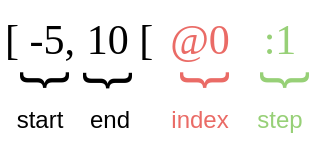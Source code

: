 <mxfile version="13.6.2" type="device" pages="3"><diagram id="R8h40GCx_V8phWObeXpi" name="Page-1"><mxGraphModel dx="774" dy="438" grid="1" gridSize="10" guides="1" tooltips="1" connect="1" arrows="1" fold="1" page="1" pageScale="1" pageWidth="827" pageHeight="350" math="0" shadow="0"><root><mxCell id="0"/><mxCell id="1" parent="0"/><mxCell id="sWy9juYdHi1LecybgYeP-6" value="[ -5," style="text;html=1;strokeColor=none;fillColor=none;align=center;verticalAlign=middle;whiteSpace=wrap;rounded=0;fontSize=21;fontFamily=Tahoma;" parent="1" vertex="1"><mxGeometry x="200" y="40" width="40" height="40" as="geometry"/></mxCell><mxCell id="sWy9juYdHi1LecybgYeP-7" value="10 [" style="text;html=1;strokeColor=none;fillColor=none;align=center;verticalAlign=middle;whiteSpace=wrap;rounded=0;fontSize=21;fontFamily=Tahoma;" parent="1" vertex="1"><mxGeometry x="240" y="40" width="40" height="40" as="geometry"/></mxCell><mxCell id="sWy9juYdHi1LecybgYeP-9" value="@0" style="text;html=1;strokeColor=none;fillColor=none;align=center;verticalAlign=middle;whiteSpace=wrap;rounded=0;fontSize=21;fontFamily=Tahoma;fontColor=#EA6B66;" parent="1" vertex="1"><mxGeometry x="280" y="40" width="40" height="40" as="geometry"/></mxCell><mxCell id="sWy9juYdHi1LecybgYeP-10" value=":1" style="text;html=1;strokeColor=none;fillColor=none;align=center;verticalAlign=middle;whiteSpace=wrap;rounded=0;fontSize=21;fontFamily=Tahoma;fontColor=#97D077;" parent="1" vertex="1"><mxGeometry x="320" y="40" width="40" height="40" as="geometry"/></mxCell><mxCell id="sWy9juYdHi1LecybgYeP-12" value="start" style="text;html=1;strokeColor=none;fillColor=none;align=center;verticalAlign=middle;whiteSpace=wrap;rounded=0;" parent="1" vertex="1"><mxGeometry x="200" y="90" width="40" height="20" as="geometry"/></mxCell><mxCell id="sWy9juYdHi1LecybgYeP-15" value="end" style="text;html=1;strokeColor=none;fillColor=none;align=center;verticalAlign=middle;whiteSpace=wrap;rounded=0;" parent="1" vertex="1"><mxGeometry x="235" y="90" width="40" height="20" as="geometry"/></mxCell><mxCell id="sWy9juYdHi1LecybgYeP-17" value="step" style="text;html=1;strokeColor=none;fillColor=none;align=center;verticalAlign=middle;whiteSpace=wrap;rounded=0;fontColor=#97D077;" parent="1" vertex="1"><mxGeometry x="320" y="90" width="40" height="20" as="geometry"/></mxCell><mxCell id="sWy9juYdHi1LecybgYeP-19" value="index" style="text;html=1;strokeColor=none;fillColor=none;align=center;verticalAlign=middle;whiteSpace=wrap;rounded=0;fontColor=#EA6B66;" parent="1" vertex="1"><mxGeometry x="280" y="90" width="40" height="20" as="geometry"/></mxCell><mxCell id="AMkEaiMuG0tljmSkSc6r-1" value="{" style="text;html=1;strokeColor=none;fillColor=none;align=center;verticalAlign=middle;whiteSpace=wrap;rounded=0;fontSize=26;rotation=-90;" vertex="1" parent="1"><mxGeometry x="200" y="70" width="40" height="20" as="geometry"/></mxCell><mxCell id="AMkEaiMuG0tljmSkSc6r-2" value="{" style="text;html=1;strokeColor=none;fillColor=none;align=center;verticalAlign=middle;whiteSpace=wrap;rounded=0;fontSize=26;rotation=-90;" vertex="1" parent="1"><mxGeometry x="231.25" y="56.25" width="40" height="47.5" as="geometry"/></mxCell><mxCell id="AMkEaiMuG0tljmSkSc6r-3" value="{" style="text;html=1;strokeColor=none;fillColor=none;align=center;verticalAlign=middle;whiteSpace=wrap;rounded=0;fontSize=26;rotation=-90;fontColor=#EA6B66;" vertex="1" parent="1"><mxGeometry x="280" y="60" width="40" height="40" as="geometry"/></mxCell><mxCell id="AMkEaiMuG0tljmSkSc6r-4" value="{" style="text;html=1;strokeColor=none;fillColor=none;align=center;verticalAlign=middle;whiteSpace=wrap;rounded=0;fontSize=26;rotation=-90;fontColor=#97D077;" vertex="1" parent="1"><mxGeometry x="320" y="70" width="40" height="20" as="geometry"/></mxCell></root></mxGraphModel></diagram><diagram id="8_j4agwqkbkCneJiCYwG" name="Page-2"><mxGraphModel dx="3328" dy="1056" grid="1" gridSize="10" guides="1" tooltips="1" connect="1" arrows="1" fold="1" page="1" pageScale="1" pageWidth="1169" pageHeight="827" math="0" shadow="0"><root><mxCell id="I1Maaa1V9U4chIC6SZ1Y-0"/><mxCell id="I1Maaa1V9U4chIC6SZ1Y-1" parent="I1Maaa1V9U4chIC6SZ1Y-0"/><mxCell id="I1Maaa1V9U4chIC6SZ1Y-2" value="0" style="rounded=0;whiteSpace=wrap;html=1;strokeColor=#6c8ebf;strokeWidth=2;fontSize=26;fillColor=#dae8fc;" vertex="1" parent="I1Maaa1V9U4chIC6SZ1Y-1"><mxGeometry x="280" y="1000" width="160" height="40" as="geometry"/></mxCell><mxCell id="I1Maaa1V9U4chIC6SZ1Y-3" value="1" style="rounded=0;whiteSpace=wrap;html=1;strokeColor=#6c8ebf;strokeWidth=2;fontSize=26;fillColor=#dae8fc;" vertex="1" parent="I1Maaa1V9U4chIC6SZ1Y-1"><mxGeometry x="440" y="1000" width="160" height="40" as="geometry"/></mxCell><mxCell id="I1Maaa1V9U4chIC6SZ1Y-4" value="Level l" style="text;html=1;align=center;verticalAlign=middle;resizable=0;points=[];autosize=1;fontSize=26;" vertex="1" parent="I1Maaa1V9U4chIC6SZ1Y-1"><mxGeometry x="145" y="1000" width="90" height="40" as="geometry"/></mxCell></root></mxGraphModel></diagram><diagram id="xpKorwFjFEJfH_sCGj2Z" name="Page-3"><mxGraphModel dx="3328" dy="1883" grid="1" gridSize="10" guides="1" tooltips="1" connect="1" arrows="1" fold="1" page="1" pageScale="1" pageWidth="1169" pageHeight="827" math="0" shadow="0"><root><mxCell id="E1K7mX_gqpDDHEfWEs0r-0"/><mxCell id="E1K7mX_gqpDDHEfWEs0r-1" parent="E1K7mX_gqpDDHEfWEs0r-0"/><mxCell id="E1K7mX_gqpDDHEfWEs0r-2" value="" style="rounded=0;whiteSpace=wrap;html=1;strokeColor=#6c8ebf;strokeWidth=2;fontSize=26;fillColor=#dae8fc;" vertex="1" parent="E1K7mX_gqpDDHEfWEs0r-1"><mxGeometry x="400" y="160" width="80" height="40" as="geometry"/></mxCell><mxCell id="E1K7mX_gqpDDHEfWEs0r-3" value="" style="rounded=0;whiteSpace=wrap;html=1;strokeColor=#82b366;strokeWidth=2;fontSize=26;fillColor=#d5e8d4;" vertex="1" parent="E1K7mX_gqpDDHEfWEs0r-1"><mxGeometry x="160" y="280" width="320" height="40" as="geometry"/></mxCell><mxCell id="E1K7mX_gqpDDHEfWEs0r-4" value="Level l" style="text;html=1;align=center;verticalAlign=middle;resizable=0;points=[];autosize=1;fontSize=26;fontColor=#000000;" vertex="1" parent="E1K7mX_gqpDDHEfWEs0r-1"><mxGeometry y="280" width="90" height="40" as="geometry"/></mxCell><mxCell id="E1K7mX_gqpDDHEfWEs0r-5" value="Level l + 2" style="text;html=1;align=center;verticalAlign=middle;resizable=0;points=[];autosize=1;fontSize=26;fontColor=#000000;" vertex="1" parent="E1K7mX_gqpDDHEfWEs0r-1"><mxGeometry y="160" width="130" height="40" as="geometry"/></mxCell><mxCell id="E1K7mX_gqpDDHEfWEs0r-6" value="" style="rounded=0;whiteSpace=wrap;html=1;strokeColor=#82b366;strokeWidth=2;fontSize=26;fillColor=#d5e8d4;" vertex="1" parent="E1K7mX_gqpDDHEfWEs0r-1"><mxGeometry x="600" y="280" width="320" height="40" as="geometry"/></mxCell><mxCell id="E1K7mX_gqpDDHEfWEs0r-7" value="" style="rounded=0;whiteSpace=wrap;html=1;strokeColor=#6c8ebf;strokeWidth=2;fontSize=26;fillColor=#dae8fc;" vertex="1" parent="E1K7mX_gqpDDHEfWEs0r-1"><mxGeometry x="880" y="160" width="80" height="40" as="geometry"/></mxCell><mxCell id="E1K7mX_gqpDDHEfWEs0r-8" value="" style="endArrow=none;html=1;strokeWidth=4;fontSize=26;fontColor=#000000;strokeColor=#FF3333;" edge="1" parent="E1K7mX_gqpDDHEfWEs0r-1"><mxGeometry width="50" height="50" relative="1" as="geometry"><mxPoint x="560" y="360" as="sourcePoint"/><mxPoint x="1000" y="120" as="targetPoint"/></mxGeometry></mxCell><mxCell id="E1K7mX_gqpDDHEfWEs0r-9" value="" style="endArrow=none;html=1;strokeWidth=4;fontSize=26;fontColor=#000000;strokeColor=#FF3333;" edge="1" parent="E1K7mX_gqpDDHEfWEs0r-1"><mxGeometry width="50" height="50" relative="1" as="geometry"><mxPoint x="560" y="120" as="sourcePoint"/><mxPoint x="1000" y="360" as="targetPoint"/></mxGeometry></mxCell></root></mxGraphModel></diagram></mxfile>
